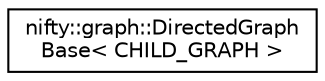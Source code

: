 digraph "Graphical Class Hierarchy"
{
  edge [fontname="Helvetica",fontsize="10",labelfontname="Helvetica",labelfontsize="10"];
  node [fontname="Helvetica",fontsize="10",shape=record];
  rankdir="LR";
  Node1 [label="nifty::graph::DirectedGraph\lBase\< CHILD_GRAPH \>",height=0.2,width=0.4,color="black", fillcolor="white", style="filled",URL="$classnifty_1_1graph_1_1DirectedGraphBase.html"];
}
